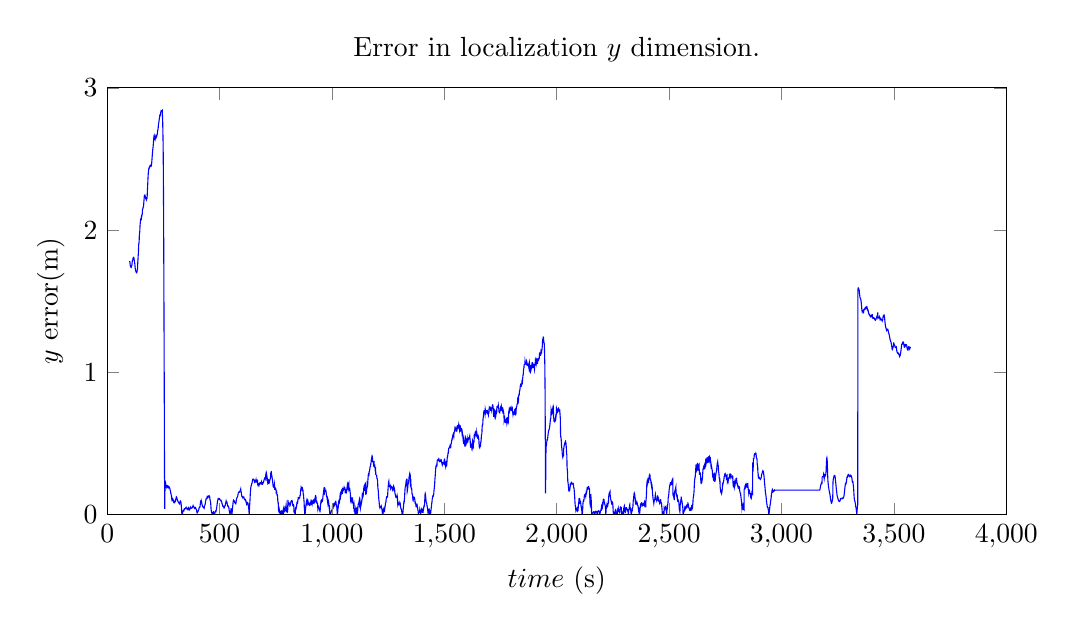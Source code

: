 % This file was created by matplotlib v0.1.0.
% Copyright (c) 2010--2014, Nico Schlömer <nico.schloemer@gmail.com>
% All rights reserved.
% 
% The lastest updates can be retrieved from
% 
% https://github.com/nschloe/matplotlib2tikz
% 
% where you can also submit bug reports and leavecomments.
% 
\begin{tikzpicture}

\begin{axis}[
title={Error in localization $y$ dimension.},
xlabel={$time$ (s)},
ylabel={$y$ error(m)},
xmin=0, xmax=4000,
ymin=0, ymax=3,
axis on top,
width=13cm,
height=7cm
]
\addplot [blue]
coordinates {
(100,1.783)
(101,1.774)
(102,1.76)
(103,1.746)
(104,1.744)
(105,1.74)
(106,1.738)
(107,1.737)
(108,1.744)
(109,1.748)
(110,1.755)
(111,1.771)
(112,1.784)
(113,1.789)
(114,1.792)
(115,1.802)
(116,1.802)
(117,1.808)
(118,1.807)
(119,1.805)
(120,1.793)
(121,1.78)
(122,1.773)
(123,1.761)
(124,1.743)
(125,1.729)
(126,1.717)
(127,1.712)
(128,1.711)
(129,1.704)
(130,1.7)
(131,1.701)
(132,1.701)
(133,1.714)
(134,1.72)
(135,1.729)
(136,1.771)
(137,1.792)
(138,1.821)
(139,1.845)
(140,1.896)
(141,1.91)
(142,1.91)
(143,1.961)
(144,1.977)
(145,1.988)
(146,2.029)
(147,2.048)
(148,2.063)
(149,2.073)
(150,2.079)
(151,2.072)
(152,2.074)
(153,2.101)
(154,2.1)
(155,2.106)
(156,2.113)
(157,2.143)
(158,2.149)
(159,2.153)
(160,2.161)
(161,2.163)
(162,2.171)
(163,2.195)
(164,2.214)
(165,2.236)
(166,2.245)
(167,2.244)
(168,2.245)
(169,2.24)
(170,2.23)
(171,2.223)
(172,2.225)
(173,2.227)
(174,2.228)
(175,2.217)
(176,2.223)
(177,2.223)
(178,2.243)
(179,2.279)
(180,2.309)
(181,2.345)
(182,2.379)
(183,2.402)
(184,2.414)
(185,2.43)
(186,2.436)
(187,2.435)
(188,2.44)
(189,2.444)
(190,2.451)
(191,2.454)
(192,2.45)
(193,2.451)
(194,2.45)
(195,2.448)
(196,2.451)
(197,2.456)
(198,2.473)
(199,2.49)
(200,2.514)
(201,2.534)
(202,2.553)
(203,2.569)
(204,2.583)
(205,2.599)
(206,2.62)
(207,2.641)
(208,2.662)
(209,2.666)
(210,2.654)
(211,2.639)
(212,2.638)
(213,2.635)
(214,2.644)
(215,2.654)
(216,2.66)
(217,2.665)
(218,2.663)
(219,2.665)
(220,2.658)
(221,2.665)
(222,2.668)
(223,2.676)
(224,2.691)
(225,2.701)
(226,2.708)
(227,2.72)
(228,2.742)
(229,2.751)
(230,2.759)
(231,2.772)
(232,2.783)
(233,2.793)
(234,2.805)
(235,2.803)
(236,2.808)
(237,2.809)
(238,2.823)
(239,2.834)
(240,2.84)
(241,2.839)
(242,2.837)
(243,2.837)
(244,2.838)
(245,2.84)
(246,2.803)
(247,2.757)
(248,2.677)
(249,2.586)
(250,2.395)
(251,2.106)
(252,1.72)
(253,1.286)
(254,0.84)
(255,0.314)
(256,0.039)
(257,0.17)
(258,0.208)
(259,0.213)
(260,0.22)
(261,0.21)
(262,0.203)
(263,0.196)
(264,0.203)
(265,0.203)
(266,0.199)
(267,0.197)
(268,0.194)
(269,0.197)
(270,0.201)
(271,0.198)
(272,0.19)
(273,0.194)
(274,0.195)
(275,0.192)
(276,0.193)
(277,0.19)
(278,0.186)
(279,0.18)
(280,0.175)
(281,0.166)
(282,0.162)
(283,0.149)
(284,0.144)
(285,0.139)
(286,0.128)
(287,0.111)
(288,0.101)
(289,0.096)
(290,0.097)
(291,0.101)
(292,0.108)
(293,0.104)
(294,0.102)
(295,0.097)
(296,0.089)
(297,0.092)
(298,0.091)
(299,0.089)
(300,0.086)
(301,0.093)
(302,0.093)
(303,0.092)
(304,0.097)
(305,0.106)
(306,0.112)
(307,0.121)
(308,0.124)
(309,0.121)
(310,0.115)
(311,0.11)
(312,0.103)
(313,0.098)
(314,0.098)
(315,0.091)
(316,0.089)
(317,0.088)
(318,0.083)
(319,0.081)
(320,0.08)
(321,0.077)
(322,0.075)
(323,0.084)
(324,0.089)
(325,0.09)
(326,0.094)
(327,0.091)
(328,0.087)
(329,0.074)
(330,0.055)
(331,0.028)
(332,0.011)
(333,0.001)
(334,0.004)
(335,0.003)
(336,0.018)
(337,0.023)
(338,0.029)
(339,0.03)
(340,0.029)
(341,0.027)
(342,0.031)
(343,0.038)
(344,0.036)
(345,0.038)
(346,0.041)
(347,0.041)
(348,0.042)
(349,0.044)
(350,0.049)
(351,0.051)
(352,0.046)
(353,0.042)
(354,0.042)
(355,0.041)
(356,0.038)
(357,0.042)
(358,0.042)
(359,0.039)
(360,0.044)
(361,0.048)
(362,0.045)
(363,0.044)
(364,0.034)
(365,0.032)
(366,0.034)
(367,0.034)
(368,0.039)
(369,0.048)
(370,0.051)
(371,0.053)
(372,0.047)
(373,0.046)
(374,0.045)
(375,0.045)
(376,0.044)
(377,0.047)
(378,0.048)
(379,0.05)
(380,0.054)
(381,0.058)
(382,0.062)
(383,0.056)
(384,0.054)
(385,0.055)
(386,0.051)
(387,0.047)
(388,0.046)
(389,0.043)
(390,0.045)
(391,0.046)
(392,0.05)
(393,0.049)
(394,0.044)
(395,0.04)
(396,0.036)
(397,0.034)
(398,0.027)
(399,0.018)
(400,0.021)
(401,0.02)
(402,0.015)
(403,0.018)
(404,0.021)
(405,0.027)
(406,0.028)
(407,0.033)
(408,0.038)
(409,0.047)
(410,0.05)
(411,0.051)
(412,0.054)
(413,0.054)
(414,0.07)
(415,0.088)
(416,0.093)
(417,0.089)
(418,0.086)
(419,0.095)
(420,0.089)
(421,0.081)
(422,0.068)
(423,0.065)
(424,0.059)
(425,0.056)
(426,0.054)
(427,0.051)
(428,0.052)
(429,0.053)
(430,0.047)
(431,0.044)
(432,0.05)
(433,0.06)
(434,0.062)
(435,0.068)
(436,0.073)
(437,0.084)
(438,0.094)
(439,0.102)
(440,0.11)
(441,0.111)
(442,0.111)
(443,0.114)
(444,0.12)
(445,0.115)
(446,0.117)
(447,0.123)
(448,0.12)
(449,0.12)
(450,0.128)
(451,0.128)
(452,0.132)
(453,0.133)
(454,0.132)
(455,0.128)
(456,0.124)
(457,0.108)
(458,0.1)
(459,0.094)
(460,0.087)
(461,0.068)
(462,0.043)
(463,0.028)
(464,0.017)
(465,0.015)
(466,0.008)
(467,0.002)
(468,0.007)
(469,0.006)
(470,0.006)
(471,0.017)
(472,0.019)
(473,0.02)
(474,0.014)
(475,0.01)
(476,0.008)
(477,0.0)
(478,0.006)
(479,0.01)
(480,0.014)
(481,0.019)
(482,0.023)
(483,0.022)
(484,0.021)
(485,0.029)
(486,0.036)
(487,0.048)
(488,0.057)
(489,0.07)
(490,0.082)
(491,0.093)
(492,0.102)
(493,0.104)
(494,0.112)
(495,0.113)
(496,0.111)
(497,0.109)
(498,0.11)
(499,0.108)
(500,0.11)
(501,0.106)
(502,0.105)
(503,0.103)
(504,0.1)
(505,0.097)
(506,0.096)
(507,0.098)
(508,0.094)
(509,0.092)
(510,0.083)
(511,0.076)
(512,0.073)
(513,0.066)
(514,0.06)
(515,0.061)
(516,0.061)
(517,0.058)
(518,0.056)
(519,0.049)
(520,0.046)
(521,0.048)
(522,0.054)
(523,0.057)
(524,0.063)
(525,0.063)
(526,0.073)
(527,0.08)
(528,0.085)
(529,0.093)
(530,0.086)
(531,0.089)
(532,0.09)
(533,0.085)
(534,0.076)
(535,0.066)
(536,0.059)
(537,0.059)
(538,0.06)
(539,0.056)
(540,0.054)
(541,0.049)
(542,0.041)
(543,0.027)
(544,0.019)
(545,0.011)
(546,0.002)
(547,0.007)
(548,0.012)
(549,0.024)
(550,0.027)
(551,0.04)
(552,0.039)
(553,0.024)
(554,0.012)
(555,0.002)
(556,0.018)
(557,0.036)
(558,0.052)
(559,0.066)
(560,0.082)
(561,0.093)
(562,0.099)
(563,0.096)
(564,0.096)
(565,0.095)
(566,0.095)
(567,0.087)
(568,0.082)
(569,0.082)
(570,0.08)
(571,0.078)
(572,0.076)
(573,0.084)
(574,0.094)
(575,0.107)
(576,0.113)
(577,0.116)
(578,0.12)
(579,0.123)
(580,0.126)
(581,0.132)
(582,0.14)
(583,0.151)
(584,0.153)
(585,0.157)
(586,0.158)
(587,0.156)
(588,0.157)
(589,0.159)
(590,0.163)
(591,0.166)
(592,0.167)
(593,0.172)
(594,0.178)
(595,0.164)
(596,0.161)
(597,0.149)
(598,0.138)
(599,0.129)
(600,0.125)
(601,0.123)
(602,0.12)
(603,0.124)
(604,0.123)
(605,0.119)
(606,0.118)
(607,0.119)
(608,0.122)
(609,0.117)
(610,0.109)
(611,0.107)
(612,0.105)
(613,0.104)
(614,0.101)
(615,0.104)
(616,0.101)
(617,0.098)
(618,0.089)
(619,0.082)
(620,0.075)
(621,0.08)
(622,0.077)
(623,0.082)
(624,0.084)
(625,0.082)
(626,0.08)
(627,0.075)
(628,0.061)
(629,0.049)
(630,0.037)
(631,0.017)
(632,0.002)
(633,0.037)
(634,0.069)
(635,0.092)
(636,0.123)
(637,0.154)
(638,0.176)
(639,0.19)
(640,0.197)
(641,0.205)
(642,0.21)
(643,0.216)
(644,0.22)
(645,0.225)
(646,0.234)
(647,0.245)
(648,0.247)
(649,0.249)
(650,0.246)
(651,0.245)
(652,0.245)
(653,0.244)
(654,0.238)
(655,0.239)
(656,0.224)
(657,0.224)
(658,0.227)
(659,0.233)
(660,0.234)
(661,0.241)
(662,0.246)
(663,0.234)
(664,0.23)
(665,0.232)
(666,0.237)
(667,0.241)
(668,0.242)
(669,0.241)
(670,0.209)
(671,0.205)
(672,0.215)
(673,0.216)
(674,0.213)
(675,0.214)
(676,0.209)
(677,0.215)
(678,0.219)
(679,0.216)
(680,0.218)
(681,0.217)
(682,0.222)
(683,0.22)
(684,0.218)
(685,0.223)
(686,0.223)
(687,0.231)
(688,0.226)
(689,0.213)
(690,0.213)
(691,0.213)
(692,0.223)
(693,0.223)
(694,0.222)
(695,0.223)
(696,0.232)
(697,0.236)
(698,0.242)
(699,0.249)
(700,0.255)
(701,0.255)
(702,0.259)
(703,0.261)
(704,0.256)
(705,0.275)
(706,0.283)
(707,0.264)
(708,0.269)
(709,0.278)
(710,0.259)
(711,0.266)
(712,0.257)
(713,0.25)
(714,0.223)
(715,0.216)
(716,0.218)
(717,0.229)
(718,0.242)
(719,0.24)
(720,0.23)
(721,0.224)
(722,0.228)
(723,0.237)
(724,0.244)
(725,0.248)
(726,0.254)
(727,0.27)
(728,0.293)
(729,0.299)
(730,0.3)
(731,0.285)
(732,0.275)
(733,0.268)
(734,0.256)
(735,0.249)
(736,0.235)
(737,0.218)
(738,0.205)
(739,0.194)
(740,0.193)
(741,0.201)
(742,0.197)
(743,0.203)
(744,0.212)
(745,0.174)
(746,0.184)
(747,0.189)
(748,0.187)
(749,0.183)
(750,0.18)
(751,0.174)
(752,0.155)
(753,0.157)
(754,0.159)
(755,0.14)
(756,0.137)
(757,0.138)
(758,0.133)
(759,0.098)
(760,0.086)
(761,0.083)
(762,0.04)
(763,0.026)
(764,0.018)
(765,0.017)
(766,0.033)
(767,0.025)
(768,0.012)
(769,0.006)
(770,0.005)
(771,0.01)
(772,0.002)
(773,0.004)
(774,0.02)
(775,0.024)
(776,0.026)
(777,0.025)
(778,0.022)
(779,1.372e-05)
(780,0.004)
(781,0.011)
(782,0.022)
(783,0.032)
(784,0.038)
(785,0.044)
(786,0.02)
(787,0.025)
(788,0.023)
(789,0.031)
(790,0.035)
(791,0.041)
(792,0.056)
(793,0.022)
(794,0.036)
(795,0.054)
(796,0.065)
(797,0.043)
(798,0.049)
(799,0.049)
(800,0.018)
(801,0.016)
(802,0.019)
(803,0.026)
(804,0.103)
(805,0.074)
(806,0.071)
(807,0.076)
(808,0.079)
(809,0.081)
(810,0.076)
(811,0.077)
(812,0.077)
(813,0.061)
(814,0.063)
(815,0.069)
(816,0.08)
(817,0.083)
(818,0.094)
(819,0.096)
(820,0.098)
(821,0.098)
(822,0.099)
(823,0.096)
(824,0.082)
(825,0.077)
(826,0.062)
(827,0.062)
(828,0.065)
(829,0.067)
(830,0.064)
(831,0.02)
(832,0.021)
(833,0.021)
(834,0.024)
(835,0.004)
(836,0.004)
(837,0.007)
(838,0.046)
(839,0.051)
(840,0.052)
(841,0.047)
(842,0.054)
(843,0.059)
(844,0.086)
(845,0.087)
(846,0.079)
(847,0.079)
(848,0.095)
(849,0.105)
(850,0.12)
(851,0.12)
(852,0.118)
(853,0.114)
(854,0.113)
(855,0.119)
(856,0.12)
(857,0.12)
(858,0.136)
(859,0.136)
(860,0.164)
(861,0.172)
(862,0.178)
(863,0.192)
(864,0.188)
(865,0.175)
(866,0.173)
(867,0.19)
(868,0.19)
(869,0.184)
(870,0.174)
(871,0.17)
(872,0.146)
(873,0.145)
(874,0.123)
(875,0.105)
(876,0.089)
(877,0.049)
(878,0.028)
(879,0.002)
(880,0.01)
(881,0.01)
(882,0.033)
(883,0.047)
(884,0.062)
(885,0.071)
(886,0.083)
(887,0.063)
(888,0.076)
(889,0.081)
(890,0.097)
(891,0.099)
(892,0.104)
(893,0.101)
(894,0.072)
(895,0.074)
(896,0.076)
(897,0.075)
(898,0.078)
(899,0.069)
(900,0.064)
(901,0.063)
(902,0.065)
(903,0.07)
(904,0.073)
(905,0.081)
(906,0.089)
(907,0.083)
(908,0.092)
(909,0.095)
(910,0.079)
(911,0.081)
(912,0.073)
(913,0.081)
(914,0.085)
(915,0.094)
(916,0.097)
(917,0.079)
(918,0.08)
(919,0.084)
(920,0.088)
(921,0.094)
(922,0.1)
(923,0.106)
(924,0.094)
(925,0.101)
(926,0.109)
(927,0.132)
(928,0.131)
(929,0.122)
(930,0.094)
(931,0.085)
(932,0.083)
(933,0.087)
(934,0.079)
(935,0.079)
(936,0.077)
(937,0.047)
(938,0.056)
(939,0.059)
(940,0.056)
(941,0.051)
(942,0.048)
(943,0.037)
(944,0.04)
(945,0.038)
(946,0.028)
(947,0.016)
(948,0.04)
(949,0.067)
(950,0.076)
(951,0.09)
(952,0.087)
(953,0.086)
(954,0.098)
(955,0.095)
(956,0.091)
(957,0.092)
(958,0.099)
(959,0.109)
(960,0.127)
(961,0.141)
(962,0.147)
(963,0.161)
(964,0.151)
(965,0.148)
(966,0.146)
(967,0.193)
(968,0.181)
(969,0.169)
(970,0.173)
(971,0.168)
(972,0.164)
(973,0.166)
(974,0.156)
(975,0.145)
(976,0.128)
(977,0.126)
(978,0.118)
(979,0.106)
(980,0.094)
(981,0.084)
(982,0.108)
(983,0.102)
(984,0.094)
(985,0.088)
(986,0.078)
(987,0.058)
(988,0.044)
(989,0.048)
(990,0.012)
(991,0.003)
(992,0.004)
(993,0.006)
(994,0.001)
(995,0.005)
(996,0.018)
(997,0.024)
(998,0.026)
(999,0.029)
(1000,0.027)
(1001,0.027)
(1002,0.052)
(1003,0.05)
(1004,0.045)
(1005,0.044)
(1006,0.06)
(1007,0.068)
(1008,0.075)
(1009,0.078)
(1010,0.079)
(1011,0.068)
(1012,0.064)
(1013,0.077)
(1014,0.082)
(1015,0.083)
(1016,0.092)
(1017,0.093)
(1018,0.084)
(1019,0.069)
(1020,0.066)
(1021,0.059)
(1022,0.042)
(1023,0.021)
(1024,0.002)
(1025,0.008)
(1026,0.024)
(1027,0.048)
(1028,0.069)
(1029,0.065)
(1030,0.087)
(1031,0.104)
(1032,0.089)
(1033,0.086)
(1034,0.098)
(1035,0.112)
(1036,0.133)
(1037,0.146)
(1038,0.15)
(1039,0.134)
(1040,0.145)
(1041,0.157)
(1042,0.163)
(1043,0.148)
(1044,0.15)
(1045,0.147)
(1046,0.148)
(1047,0.157)
(1048,0.18)
(1049,0.177)
(1050,0.176)
(1051,0.173)
(1052,0.179)
(1053,0.181)
(1054,0.191)
(1055,0.186)
(1056,0.188)
(1057,0.188)
(1058,0.179)
(1059,0.15)
(1060,0.165)
(1061,0.179)
(1062,0.153)
(1063,0.151)
(1064,0.152)
(1065,0.168)
(1066,0.172)
(1067,0.188)
(1068,0.2)
(1069,0.212)
(1070,0.205)
(1071,0.194)
(1072,0.203)
(1073,0.193)
(1074,0.213)
(1075,0.218)
(1076,0.176)
(1077,0.18)
(1078,0.183)
(1079,0.182)
(1080,0.17)
(1081,0.155)
(1082,0.148)
(1083,0.096)
(1084,0.091)
(1085,0.101)
(1086,0.109)
(1087,0.112)
(1088,0.107)
(1089,0.11)
(1090,0.095)
(1091,0.101)
(1092,0.105)
(1093,0.089)
(1094,0.084)
(1095,0.077)
(1096,0.06)
(1097,0.065)
(1098,0.072)
(1099,0.031)
(1100,0.033)
(1101,0.022)
(1102,0.026)
(1103,0.012)
(1104,0.026)
(1105,0.035)
(1106,0.011)
(1107,0.007)
(1108,0.0)
(1109,0.026)
(1110,0.04)
(1111,0.046)
(1112,0.045)
(1113,0.011)
(1114,0.018)
(1115,0.036)
(1116,0.058)
(1117,0.071)
(1118,0.077)
(1119,0.08)
(1120,0.083)
(1121,0.096)
(1122,0.103)
(1123,0.075)
(1124,0.083)
(1125,0.092)
(1126,0.077)
(1127,0.047)
(1128,0.056)
(1129,0.063)
(1130,0.071)
(1131,0.079)
(1132,0.095)
(1133,0.095)
(1134,0.112)
(1135,0.142)
(1136,0.154)
(1137,0.122)
(1138,0.126)
(1139,0.136)
(1140,0.154)
(1141,0.175)
(1142,0.19)
(1143,0.198)
(1144,0.205)
(1145,0.206)
(1146,0.209)
(1147,0.166)
(1148,0.185)
(1149,0.194)
(1150,0.143)
(1151,0.142)
(1152,0.157)
(1153,0.155)
(1154,0.166)
(1155,0.185)
(1156,0.206)
(1157,0.195)
(1158,0.201)
(1159,0.212)
(1160,0.241)
(1161,0.268)
(1162,0.284)
(1163,0.287)
(1164,0.269)
(1165,0.283)
(1166,0.303)
(1167,0.306)
(1168,0.316)
(1169,0.327)
(1170,0.337)
(1171,0.338)
(1172,0.344)
(1173,0.361)
(1174,0.365)
(1175,0.381)
(1176,0.39)
(1177,0.37)
(1178,0.387)
(1179,0.396)
(1180,0.401)
(1181,0.376)
(1182,0.372)
(1183,0.368)
(1184,0.363)
(1185,0.353)
(1186,0.36)
(1187,0.377)
(1188,0.349)
(1189,0.336)
(1190,0.335)
(1191,0.338)
(1192,0.321)
(1193,0.327)
(1194,0.328)
(1195,0.282)
(1196,0.281)
(1197,0.278)
(1198,0.275)
(1199,0.272)
(1200,0.254)
(1201,0.252)
(1202,0.248)
(1203,0.236)
(1204,0.195)
(1205,0.18)
(1206,0.168)
(1207,0.138)
(1208,0.118)
(1209,0.1)
(1210,0.087)
(1211,0.064)
(1212,0.053)
(1213,0.048)
(1214,0.055)
(1215,0.055)
(1216,0.049)
(1217,0.049)
(1218,0.057)
(1219,0.061)
(1220,0.056)
(1221,0.046)
(1222,0.037)
(1223,0.029)
(1224,0.013)
(1225,0.004)
(1226,0.001)
(1227,0.006)
(1228,0.035)
(1229,0.035)
(1230,0.039)
(1231,0.02)
(1232,0.022)
(1233,0.03)
(1234,0.027)
(1235,0.041)
(1236,0.053)
(1237,0.062)
(1238,0.079)
(1239,0.083)
(1240,0.085)
(1241,0.104)
(1242,0.114)
(1243,0.124)
(1244,0.126)
(1245,0.125)
(1246,0.125)
(1247,0.124)
(1248,0.143)
(1249,0.169)
(1250,0.19)
(1251,0.212)
(1252,0.226)
(1253,0.233)
(1254,0.213)
(1255,0.202)
(1256,0.2)
(1257,0.196)
(1258,0.194)
(1259,0.191)
(1260,0.197)
(1261,0.185)
(1262,0.191)
(1263,0.192)
(1264,0.198)
(1265,0.197)
(1266,0.196)
(1267,0.19)
(1268,0.182)
(1269,0.188)
(1270,0.187)
(1271,0.177)
(1272,0.182)
(1273,0.185)
(1274,0.198)
(1275,0.194)
(1276,0.181)
(1277,0.186)
(1278,0.18)
(1279,0.17)
(1280,0.151)
(1281,0.144)
(1282,0.14)
(1283,0.133)
(1284,0.122)
(1285,0.122)
(1286,0.12)
(1287,0.121)
(1288,0.12)
(1289,0.126)
(1290,0.133)
(1291,0.123)
(1292,0.088)
(1293,0.069)
(1294,0.075)
(1295,0.082)
(1296,0.077)
(1297,0.073)
(1298,0.07)
(1299,0.074)
(1300,0.078)
(1301,0.077)
(1302,0.085)
(1303,0.081)
(1304,0.075)
(1305,0.056)
(1306,0.046)
(1307,0.044)
(1308,0.036)
(1309,0.036)
(1310,0.029)
(1311,0.015)
(1312,0.005)
(1313,0.001)
(1314,0.007)
(1315,0.005)
(1316,0.02)
(1317,0.038)
(1318,0.049)
(1319,0.07)
(1320,0.088)
(1321,0.086)
(1322,0.096)
(1323,0.117)
(1324,0.151)
(1325,0.177)
(1326,0.193)
(1327,0.195)
(1328,0.2)
(1329,0.222)
(1330,0.233)
(1331,0.242)
(1332,0.246)
(1333,0.248)
(1334,0.246)
(1335,0.164)
(1336,0.172)
(1337,0.187)
(1338,0.206)
(1339,0.216)
(1340,0.219)
(1341,0.225)
(1342,0.244)
(1343,0.261)
(1344,0.268)
(1345,0.283)
(1346,0.289)
(1347,0.282)
(1348,0.282)
(1349,0.217)
(1350,0.223)
(1351,0.228)
(1352,0.191)
(1353,0.182)
(1354,0.183)
(1355,0.178)
(1356,0.15)
(1357,0.142)
(1358,0.138)
(1359,0.139)
(1360,0.101)
(1361,0.098)
(1362,0.108)
(1363,0.121)
(1364,0.122)
(1365,0.118)
(1366,0.12)
(1367,0.118)
(1368,0.11)
(1369,0.101)
(1370,0.077)
(1371,0.075)
(1372,0.079)
(1373,0.073)
(1374,0.057)
(1375,0.058)
(1376,0.069)
(1377,0.066)
(1378,0.059)
(1379,0.064)
(1380,0.054)
(1381,0.044)
(1382,0.035)
(1383,0.027)
(1384,0.011)
(1385,0.015)
(1386,0.011)
(1387,0.013)
(1388,0.013)
(1389,0.019)
(1390,0.02)
(1391,0.037)
(1392,0.03)
(1393,0.018)
(1394,0.01)
(1395,0.017)
(1396,0.013)
(1397,0.018)
(1398,0.031)
(1399,0.037)
(1400,0.041)
(1401,0.037)
(1402,0.028)
(1403,0.016)
(1404,0.013)
(1405,0.013)
(1406,0.025)
(1407,0.032)
(1408,0.046)
(1409,0.057)
(1410,0.056)
(1411,0.06)
(1412,0.074)
(1413,0.105)
(1414,0.138)
(1415,0.147)
(1416,0.141)
(1417,0.124)
(1418,0.107)
(1419,0.091)
(1420,0.084)
(1421,0.081)
(1422,0.073)
(1423,0.06)
(1424,0.055)
(1425,0.046)
(1426,0.032)
(1427,0.013)
(1428,0.006)
(1429,0.026)
(1430,0.031)
(1431,0.036)
(1432,0.038)
(1433,0.034)
(1434,0.013)
(1435,0.02)
(1436,0.022)
(1437,0.002)
(1438,0.002)
(1439,0.008)
(1440,0.025)
(1441,0.036)
(1442,0.05)
(1443,0.062)
(1444,0.08)
(1445,0.089)
(1446,0.108)
(1447,0.115)
(1448,0.122)
(1449,0.133)
(1450,0.135)
(1451,0.132)
(1452,0.137)
(1453,0.146)
(1454,0.169)
(1455,0.183)
(1456,0.197)
(1457,0.218)
(1458,0.247)
(1459,0.263)
(1460,0.286)
(1461,0.312)
(1462,0.329)
(1463,0.341)
(1464,0.344)
(1465,0.337)
(1466,0.337)
(1467,0.344)
(1468,0.377)
(1469,0.382)
(1470,0.381)
(1471,0.385)
(1472,0.386)
(1473,0.383)
(1474,0.388)
(1475,0.391)
(1476,0.384)
(1477,0.379)
(1478,0.373)
(1479,0.371)
(1480,0.371)
(1481,0.372)
(1482,0.382)
(1483,0.379)
(1484,0.381)
(1485,0.382)
(1486,0.376)
(1487,0.379)
(1488,0.371)
(1489,0.361)
(1490,0.353)
(1491,0.348)
(1492,0.353)
(1493,0.358)
(1494,0.364)
(1495,0.363)
(1496,0.361)
(1497,0.365)
(1498,0.361)
(1499,0.376)
(1500,0.388)
(1501,0.389)
(1502,0.374)
(1503,0.364)
(1504,0.352)
(1505,0.344)
(1506,0.374)
(1507,0.363)
(1508,0.354)
(1509,0.349)
(1510,0.344)
(1511,0.349)
(1512,0.384)
(1513,0.401)
(1514,0.408)
(1515,0.412)
(1516,0.426)
(1517,0.436)
(1518,0.435)
(1519,0.462)
(1520,0.466)
(1521,0.467)
(1522,0.472)
(1523,0.471)
(1524,0.478)
(1525,0.483)
(1526,0.477)
(1527,0.478)
(1528,0.466)
(1529,0.49)
(1530,0.494)
(1531,0.502)
(1532,0.511)
(1533,0.521)
(1534,0.531)
(1535,0.53)
(1536,0.544)
(1537,0.552)
(1538,0.557)
(1539,0.562)
(1540,0.553)
(1541,0.556)
(1542,0.549)
(1543,0.573)
(1544,0.579)
(1545,0.585)
(1546,0.589)
(1547,0.604)
(1548,0.598)
(1549,0.601)
(1550,0.601)
(1551,0.606)
(1552,0.598)
(1553,0.586)
(1554,0.587)
(1555,0.591)
(1556,0.59)
(1557,0.611)
(1558,0.624)
(1559,0.623)
(1560,0.616)
(1561,0.612)
(1562,0.617)
(1563,0.626)
(1564,0.634)
(1565,0.624)
(1566,0.609)
(1567,0.599)
(1568,0.626)
(1569,0.625)
(1570,0.623)
(1571,0.622)
(1572,0.614)
(1573,0.588)
(1574,0.589)
(1575,0.604)
(1576,0.604)
(1577,0.604)
(1578,0.584)
(1579,0.568)
(1580,0.549)
(1581,0.564)
(1582,0.552)
(1583,0.539)
(1584,0.517)
(1585,0.509)
(1586,0.498)
(1587,0.498)
(1588,0.526)
(1589,0.516)
(1590,0.502)
(1591,0.485)
(1592,0.481)
(1593,0.482)
(1594,0.483)
(1595,0.534)
(1596,0.528)
(1597,0.518)
(1598,0.511)
(1599,0.526)
(1600,0.528)
(1601,0.52)
(1602,0.533)
(1603,0.521)
(1604,0.505)
(1605,0.526)
(1606,0.528)
(1607,0.533)
(1608,0.53)
(1609,0.534)
(1610,0.54)
(1611,0.544)
(1612,0.546)
(1613,0.552)
(1614,0.534)
(1615,0.518)
(1616,0.485)
(1617,0.476)
(1618,0.478)
(1619,0.496)
(1620,0.491)
(1621,0.485)
(1622,0.472)
(1623,0.479)
(1624,0.465)
(1625,0.473)
(1626,0.511)
(1627,0.503)
(1628,0.487)
(1629,0.481)
(1630,0.514)
(1631,0.519)
(1632,0.517)
(1633,0.55)
(1634,0.545)
(1635,0.543)
(1636,0.548)
(1637,0.577)
(1638,0.581)
(1639,0.577)
(1640,0.571)
(1641,0.57)
(1642,0.558)
(1643,0.555)
(1644,0.578)
(1645,0.567)
(1646,0.553)
(1647,0.545)
(1648,0.549)
(1649,0.544)
(1650,0.54)
(1651,0.55)
(1652,0.545)
(1653,0.531)
(1654,0.512)
(1655,0.476)
(1656,0.473)
(1657,0.47)
(1658,0.482)
(1659,0.478)
(1660,0.478)
(1661,0.482)
(1662,0.508)
(1663,0.513)
(1664,0.532)
(1665,0.556)
(1666,0.565)
(1667,0.568)
(1668,0.613)
(1669,0.628)
(1670,0.634)
(1671,0.635)
(1672,0.671)
(1673,0.681)
(1674,0.69)
(1675,0.718)
(1676,0.723)
(1677,0.731)
(1678,0.731)
(1679,0.729)
(1680,0.721)
(1681,0.711)
(1682,0.741)
(1683,0.733)
(1684,0.721)
(1685,0.716)
(1686,0.721)
(1687,0.721)
(1688,0.72)
(1689,0.731)
(1690,0.731)
(1691,0.726)
(1692,0.718)
(1693,0.723)
(1694,0.709)
(1695,0.71)
(1696,0.702)
(1697,0.717)
(1698,0.716)
(1699,0.724)
(1700,0.75)
(1701,0.746)
(1702,0.746)
(1703,0.747)
(1704,0.753)
(1705,0.75)
(1706,0.729)
(1707,0.744)
(1708,0.743)
(1709,0.743)
(1710,0.735)
(1711,0.751)
(1712,0.75)
(1713,0.752)
(1714,0.77)
(1715,0.771)
(1716,0.764)
(1717,0.758)
(1718,0.728)
(1719,0.7)
(1720,0.687)
(1721,0.724)
(1722,0.719)
(1723,0.705)
(1724,0.72)
(1725,0.71)
(1726,0.697)
(1727,0.69)
(1728,0.72)
(1729,0.717)
(1730,0.709)
(1731,0.722)
(1732,0.715)
(1733,0.72)
(1734,0.758)
(1735,0.759)
(1736,0.753)
(1737,0.754)
(1738,0.758)
(1739,0.758)
(1740,0.769)
(1741,0.757)
(1742,0.748)
(1743,0.724)
(1744,0.724)
(1745,0.718)
(1746,0.716)
(1747,0.725)
(1748,0.729)
(1749,0.731)
(1750,0.748)
(1751,0.746)
(1752,0.76)
(1753,0.765)
(1754,0.746)
(1755,0.73)
(1756,0.756)
(1757,0.744)
(1758,0.735)
(1759,0.739)
(1760,0.723)
(1761,0.71)
(1762,0.731)
(1763,0.724)
(1764,0.716)
(1765,0.705)
(1766,0.663)
(1767,0.672)
(1768,0.668)
(1769,0.674)
(1770,0.664)
(1771,0.652)
(1772,0.648)
(1773,0.647)
(1774,0.649)
(1775,0.662)
(1776,0.667)
(1777,0.657)
(1778,0.644)
(1779,0.656)
(1780,0.644)
(1781,0.644)
(1782,0.668)
(1783,0.664)
(1784,0.668)
(1785,0.661)
(1786,0.716)
(1787,0.725)
(1788,0.732)
(1789,0.743)
(1790,0.738)
(1791,0.729)
(1792,0.737)
(1793,0.739)
(1794,0.748)
(1795,0.744)
(1796,0.745)
(1797,0.736)
(1798,0.734)
(1799,0.736)
(1800,0.743)
(1801,0.755)
(1802,0.752)
(1803,0.728)
(1804,0.718)
(1805,0.707)
(1806,0.723)
(1807,0.721)
(1808,0.72)
(1809,0.709)
(1810,0.704)
(1811,0.705)
(1812,0.711)
(1813,0.737)
(1814,0.739)
(1815,0.726)
(1816,0.712)
(1817,0.703)
(1818,0.705)
(1819,0.714)
(1820,0.752)
(1821,0.757)
(1822,0.758)
(1823,0.771)
(1824,0.776)
(1825,0.779)
(1826,0.787)
(1827,0.825)
(1828,0.826)
(1829,0.82)
(1830,0.81)
(1831,0.836)
(1832,0.843)
(1833,0.842)
(1834,0.865)
(1835,0.868)
(1836,0.876)
(1837,0.888)
(1838,0.904)
(1839,0.911)
(1840,0.918)
(1841,0.918)
(1842,0.914)
(1843,0.908)
(1844,0.913)
(1845,0.929)
(1846,0.923)
(1847,0.922)
(1848,0.953)
(1849,0.964)
(1850,0.979)
(1851,0.985)
(1852,1.013)
(1853,1.026)
(1854,1.029)
(1855,1.052)
(1856,1.051)
(1857,1.053)
(1858,1.054)
(1859,1.08)
(1860,1.071)
(1861,1.07)
(1862,1.063)
(1863,1.064)
(1864,1.06)
(1865,1.063)
(1866,1.078)
(1867,1.073)
(1868,1.057)
(1869,1.048)
(1870,1.049)
(1871,1.052)
(1872,1.057)
(1873,1.056)
(1874,1.053)
(1875,1.043)
(1876,1.033)
(1877,1.063)
(1878,1.071)
(1879,1.056)
(1880,1.042)
(1881,1.01)
(1882,1.004)
(1883,1.001)
(1884,1.043)
(1885,1.045)
(1886,1.041)
(1887,1.031)
(1888,1.041)
(1889,1.032)
(1890,1.032)
(1891,1.071)
(1892,1.061)
(1893,1.047)
(1894,1.032)
(1895,1.056)
(1896,1.057)
(1897,1.055)
(1898,1.055)
(1899,1.044)
(1900,1.029)
(1901,1.02)
(1902,1.045)
(1903,1.054)
(1904,1.054)
(1905,1.081)
(1906,1.074)
(1907,1.067)
(1908,1.06)
(1909,1.09)
(1910,1.086)
(1911,1.094)
(1912,1.094)
(1913,1.074)
(1914,1.063)
(1915,1.064)
(1916,1.094)
(1917,1.095)
(1918,1.087)
(1919,1.086)
(1920,1.091)
(1921,1.094)
(1922,1.097)
(1923,1.13)
(1924,1.133)
(1925,1.125)
(1926,1.121)
(1927,1.12)
(1928,1.12)
(1929,1.125)
(1930,1.149)
(1931,1.145)
(1932,1.132)
(1933,1.153)
(1934,1.155)
(1935,1.171)
(1936,1.188)
(1937,1.224)
(1938,1.233)
(1939,1.237)
(1940,1.247)
(1941,1.245)
(1942,1.225)
(1943,1.209)
(1944,1.207)
(1945,1.19)
(1946,1.122)
(1947,1.052)
(1948,0.894)
(1949,0.593)
(1950,0.149)
(1951,0.254)
(1952,0.434)
(1953,0.478)
(1954,0.486)
(1955,0.505)
(1956,0.511)
(1957,0.527)
(1958,0.529)
(1959,0.528)
(1960,0.541)
(1961,0.557)
(1962,0.571)
(1963,0.581)
(1964,0.59)
(1965,0.594)
(1966,0.599)
(1967,0.602)
(1968,0.609)
(1969,0.622)
(1970,0.637)
(1971,0.655)
(1972,0.671)
(1973,0.674)
(1974,0.683)
(1975,0.738)
(1976,0.731)
(1977,0.731)
(1978,0.724)
(1979,0.714)
(1980,0.719)
(1981,0.739)
(1982,0.746)
(1983,0.733)
(1984,0.741)
(1985,0.748)
(1986,0.678)
(1987,0.677)
(1988,0.656)
(1989,0.655)
(1990,0.654)
(1991,0.652)
(1992,0.658)
(1993,0.662)
(1994,0.677)
(1995,0.687)
(1996,0.679)
(1997,0.692)
(1998,0.704)
(1999,0.747)
(2000,0.741)
(2001,0.736)
(2002,0.738)
(2003,0.735)
(2004,0.722)
(2005,0.725)
(2006,0.733)
(2007,0.745)
(2008,0.747)
(2009,0.74)
(2010,0.739)
(2011,0.739)
(2012,0.72)
(2013,0.739)
(2014,0.721)
(2015,0.697)
(2016,0.676)
(2017,0.566)
(2018,0.546)
(2019,0.54)
(2020,0.527)
(2021,0.493)
(2022,0.472)
(2023,0.468)
(2024,0.44)
(2025,0.425)
(2026,0.411)
(2027,0.403)
(2028,0.409)
(2029,0.412)
(2030,0.412)
(2031,0.461)
(2032,0.474)
(2033,0.483)
(2034,0.49)
(2035,0.496)
(2036,0.504)
(2037,0.504)
(2038,0.509)
(2039,0.502)
(2040,0.508)
(2041,0.501)
(2042,0.484)
(2043,0.458)
(2044,0.428)
(2045,0.418)
(2046,0.331)
(2047,0.315)
(2048,0.299)
(2049,0.238)
(2050,0.228)
(2051,0.213)
(2052,0.201)
(2053,0.174)
(2054,0.175)
(2055,0.165)
(2056,0.166)
(2057,0.168)
(2058,0.175)
(2059,0.186)
(2060,0.207)
(2061,0.204)
(2062,0.211)
(2063,0.217)
(2064,0.223)
(2065,0.225)
(2066,0.22)
(2067,0.215)
(2068,0.214)
(2069,0.216)
(2070,0.216)
(2071,0.22)
(2072,0.22)
(2073,0.22)
(2074,0.207)
(2075,0.198)
(2076,0.186)
(2077,0.183)
(2078,0.167)
(2079,0.145)
(2080,0.122)
(2081,0.091)
(2082,0.066)
(2083,0.058)
(2084,0.057)
(2085,0.029)
(2086,0.033)
(2087,0.04)
(2088,0.036)
(2089,0.03)
(2090,0.027)
(2091,0.042)
(2092,0.045)
(2093,0.04)
(2094,0.027)
(2095,0.029)
(2096,0.062)
(2097,0.078)
(2098,0.085)
(2099,0.109)
(2100,0.109)
(2101,0.113)
(2102,0.113)
(2103,0.091)
(2104,0.096)
(2105,0.094)
(2106,0.089)
(2107,0.077)
(2108,0.063)
(2109,0.056)
(2110,0.038)
(2111,0.038)
(2112,0.019)
(2113,0.022)
(2114,0.008)
(2115,0.019)
(2116,0.06)
(2117,0.082)
(2118,0.092)
(2119,0.101)
(2120,0.102)
(2121,0.1)
(2122,0.116)
(2123,0.134)
(2124,0.137)
(2125,0.133)
(2126,0.138)
(2127,0.141)
(2128,0.134)
(2129,0.127)
(2130,0.139)
(2131,0.154)
(2132,0.15)
(2133,0.156)
(2134,0.169)
(2135,0.184)
(2136,0.182)
(2137,0.18)
(2138,0.191)
(2139,0.192)
(2140,0.196)
(2141,0.197)
(2142,0.196)
(2143,0.187)
(2144,0.18)
(2145,0.181)
(2146,0.174)
(2147,0.123)
(2148,0.08)
(2149,0.068)
(2150,0.077)
(2151,0.144)
(2152,0.13)
(2153,0.104)
(2154,0.092)
(2155,0.013)
(2156,0.003)
(2157,0.004)
(2158,0.008)
(2159,0.01)
(2160,0.009)
(2161,0.012)
(2162,0.015)
(2163,0.015)
(2164,0.019)
(2165,0.02)
(2166,0.014)
(2167,0.015)
(2168,0.012)
(2169,0.004)
(2170,0.002)
(2171,0.011)
(2172,0.018)
(2173,0.022)
(2174,0.023)
(2175,0.021)
(2176,0.019)
(2177,0.02)
(2178,0.02)
(2179,0.002)
(2180,0.001)
(2181,0.014)
(2182,0.02)
(2183,0.023)
(2184,0.025)
(2185,0.026)
(2186,0.024)
(2187,0.025)
(2188,0.024)
(2189,0.008)
(2190,0.005)
(2191,0.01)
(2192,0.006)
(2193,0.012)
(2194,0.018)
(2195,0.024)
(2196,0.028)
(2197,0.035)
(2198,0.041)
(2199,0.053)
(2200,0.044)
(2201,0.038)
(2202,0.041)
(2203,0.044)
(2204,0.071)
(2205,0.067)
(2206,0.072)
(2207,0.104)
(2208,0.107)
(2209,0.108)
(2210,0.107)
(2211,0.089)
(2212,0.088)
(2213,0.079)
(2214,0.071)
(2215,0.066)
(2216,0.059)
(2217,0.046)
(2218,0.007)
(2219,0.015)
(2220,0.046)
(2221,0.056)
(2222,0.062)
(2223,0.069)
(2224,0.053)
(2225,0.056)
(2226,0.057)
(2227,0.063)
(2228,0.075)
(2229,0.078)
(2230,0.08)
(2231,0.121)
(2232,0.135)
(2233,0.147)
(2234,0.146)
(2235,0.147)
(2236,0.158)
(2237,0.162)
(2238,0.131)
(2239,0.122)
(2240,0.108)
(2241,0.104)
(2242,0.094)
(2243,0.093)
(2244,0.081)
(2245,0.085)
(2246,0.087)
(2247,0.088)
(2248,0.076)
(2249,0.078)
(2250,0.062)
(2251,0.028)
(2252,0.009)
(2253,0.004)
(2254,0.005)
(2255,0.011)
(2256,0.009)
(2257,0.005)
(2258,0.013)
(2259,0.014)
(2260,0.029)
(2261,0.032)
(2262,0.034)
(2263,0.026)
(2264,0.005)
(2265,0.001)
(2266,0.007)
(2267,0.002)
(2268,0.003)
(2269,0.01)
(2270,0.024)
(2271,0.031)
(2272,0.024)
(2273,0.033)
(2274,0.041)
(2275,0.027)
(2276,0.025)
(2277,0.028)
(2278,0.025)
(2279,0.02)
(2280,0.015)
(2281,0.033)
(2282,0.04)
(2283,0.05)
(2284,0.052)
(2285,0.048)
(2286,0.046)
(2287,0.047)
(2288,0.017)
(2289,0.008)
(2290,0.007)
(2291,0.012)
(2292,0.016)
(2293,0.015)
(2294,0.009)
(2295,0.005)
(2296,0.023)
(2297,0.032)
(2298,0.023)
(2299,0.043)
(2300,0.056)
(2301,0.06)
(2302,0.023)
(2303,0.025)
(2304,0.023)
(2305,0.03)
(2306,0.021)
(2307,0.026)
(2308,0.031)
(2309,0.048)
(2310,0.048)
(2311,0.044)
(2312,0.037)
(2313,0.038)
(2314,0.037)
(2315,0.034)
(2316,0.026)
(2317,0.023)
(2318,0.006)
(2319,0.01)
(2320,0.028)
(2321,0.033)
(2322,0.042)
(2323,0.052)
(2324,0.065)
(2325,0.07)
(2326,0.046)
(2327,0.047)
(2328,0.035)
(2329,0.031)
(2330,0.019)
(2331,0.006)
(2332,0.02)
(2333,0.012)
(2334,0.02)
(2335,0.025)
(2336,0.027)
(2337,0.044)
(2338,0.047)
(2339,0.058)
(2340,0.089)
(2341,0.104)
(2342,0.114)
(2343,0.132)
(2344,0.146)
(2345,0.151)
(2346,0.146)
(2347,0.139)
(2348,0.123)
(2349,0.103)
(2350,0.088)
(2351,0.094)
(2352,0.082)
(2353,0.078)
(2354,0.083)
(2355,0.081)
(2356,0.078)
(2357,0.085)
(2358,0.079)
(2359,0.07)
(2360,0.063)
(2361,0.061)
(2362,0.059)
(2363,0.044)
(2364,0.031)
(2365,0.036)
(2366,0.027)
(2367,0.007)
(2368,0.016)
(2369,0.029)
(2370,0.024)
(2371,0.04)
(2372,0.059)
(2373,0.073)
(2374,0.074)
(2375,0.077)
(2376,0.075)
(2377,0.082)
(2378,0.083)
(2379,0.059)
(2380,0.059)
(2381,0.064)
(2382,0.068)
(2383,0.064)
(2384,0.065)
(2385,0.069)
(2386,0.076)
(2387,0.077)
(2388,0.08)
(2389,0.073)
(2390,0.08)
(2391,0.088)
(2392,0.081)
(2393,0.068)
(2394,0.075)
(2395,0.066)
(2396,0.062)
(2397,0.098)
(2398,0.113)
(2399,0.136)
(2400,0.18)
(2401,0.221)
(2402,0.23)
(2403,0.211)
(2404,0.219)
(2405,0.228)
(2406,0.235)
(2407,0.224)
(2408,0.224)
(2409,0.234)
(2410,0.25)
(2411,0.267)
(2412,0.274)
(2413,0.272)
(2414,0.279)
(2415,0.275)
(2416,0.249)
(2417,0.248)
(2418,0.243)
(2419,0.229)
(2420,0.215)
(2421,0.21)
(2422,0.199)
(2423,0.209)
(2424,0.201)
(2425,0.187)
(2426,0.153)
(2427,0.136)
(2428,0.12)
(2429,0.109)
(2430,0.096)
(2431,0.09)
(2432,0.079)
(2433,0.092)
(2434,0.097)
(2435,0.098)
(2436,0.105)
(2437,0.116)
(2438,0.132)
(2439,0.139)
(2440,0.112)
(2441,0.107)
(2442,0.105)
(2443,0.106)
(2444,0.101)
(2445,0.095)
(2446,0.099)
(2447,0.121)
(2448,0.128)
(2449,0.13)
(2450,0.11)
(2451,0.113)
(2452,0.116)
(2453,0.108)
(2454,0.093)
(2455,0.09)
(2456,0.089)
(2457,0.088)
(2458,0.078)
(2459,0.081)
(2460,0.095)
(2461,0.105)
(2462,0.105)
(2463,0.096)
(2464,0.083)
(2465,0.083)
(2466,0.078)
(2467,0.061)
(2468,0.047)
(2469,0.027)
(2470,0.0)
(2471,0.011)
(2472,0.012)
(2473,0.012)
(2474,0.015)
(2475,0.008)
(2476,0.011)
(2477,0.007)
(2478,0.04)
(2479,0.031)
(2480,0.035)
(2481,0.04)
(2482,0.047)
(2483,0.049)
(2484,0.053)
(2485,0.049)
(2486,0.042)
(2487,0.029)
(2488,0.018)
(2489,0.003)
(2490,0.027)
(2491,0.051)
(2492,0.047)
(2493,0.064)
(2494,0.072)
(2495,0.084)
(2496,0.12)
(2497,0.122)
(2498,0.136)
(2499,0.148)
(2500,0.174)
(2501,0.182)
(2502,0.194)
(2503,0.206)
(2504,0.211)
(2505,0.216)
(2506,0.223)
(2507,0.223)
(2508,0.215)
(2509,0.218)
(2510,0.215)
(2511,0.222)
(2512,0.233)
(2513,0.24)
(2514,0.244)
(2515,0.24)
(2516,0.245)
(2517,0.144)
(2518,0.146)
(2519,0.133)
(2520,0.126)
(2521,0.124)
(2522,0.111)
(2523,0.101)
(2524,0.15)
(2525,0.162)
(2526,0.164)
(2527,0.176)
(2528,0.177)
(2529,0.186)
(2530,0.193)
(2531,0.147)
(2532,0.147)
(2533,0.136)
(2534,0.129)
(2535,0.125)
(2536,0.116)
(2537,0.121)
(2538,0.099)
(2539,0.102)
(2540,0.103)
(2541,0.102)
(2542,0.093)
(2543,0.089)
(2544,0.07)
(2545,0.041)
(2546,0.032)
(2547,0.026)
(2548,0.018)
(2549,0.062)
(2550,0.076)
(2551,0.085)
(2552,0.097)
(2553,0.108)
(2554,0.125)
(2555,0.107)
(2556,0.102)
(2557,0.092)
(2558,0.083)
(2559,0.072)
(2560,0.057)
(2561,0.046)
(2562,0.01)
(2563,0.006)
(2564,0.013)
(2565,0.024)
(2566,0.024)
(2567,0.023)
(2568,0.034)
(2569,0.043)
(2570,0.035)
(2571,0.034)
(2572,0.04)
(2573,0.051)
(2574,0.055)
(2575,0.053)
(2576,0.051)
(2577,0.059)
(2578,0.054)
(2579,0.049)
(2580,0.052)
(2581,0.058)
(2582,0.06)
(2583,0.072)
(2584,0.067)
(2585,0.071)
(2586,0.061)
(2587,0.053)
(2588,0.047)
(2589,0.042)
(2590,0.042)
(2591,0.033)
(2592,0.028)
(2593,0.028)
(2594,0.038)
(2595,0.045)
(2596,0.046)
(2597,0.035)
(2598,0.031)
(2599,0.032)
(2600,0.061)
(2601,0.06)
(2602,0.062)
(2603,0.054)
(2604,0.049)
(2605,0.069)
(2606,0.088)
(2607,0.114)
(2608,0.122)
(2609,0.131)
(2610,0.145)
(2611,0.168)
(2612,0.202)
(2613,0.232)
(2614,0.249)
(2615,0.258)
(2616,0.263)
(2617,0.289)
(2618,0.312)
(2619,0.332)
(2620,0.352)
(2621,0.304)
(2622,0.308)
(2623,0.31)
(2624,0.32)
(2625,0.345)
(2626,0.363)
(2627,0.312)
(2628,0.312)
(2629,0.319)
(2630,0.334)
(2631,0.335)
(2632,0.348)
(2633,0.351)
(2634,0.309)
(2635,0.288)
(2636,0.291)
(2637,0.289)
(2638,0.291)
(2639,0.286)
(2640,0.278)
(2641,0.239)
(2642,0.244)
(2643,0.246)
(2644,0.222)
(2645,0.224)
(2646,0.235)
(2647,0.245)
(2648,0.253)
(2649,0.274)
(2650,0.304)
(2651,0.321)
(2652,0.325)
(2653,0.324)
(2654,0.336)
(2655,0.343)
(2656,0.344)
(2657,0.348)
(2658,0.317)
(2659,0.33)
(2660,0.335)
(2661,0.341)
(2662,0.367)
(2663,0.383)
(2664,0.395)
(2665,0.361)
(2666,0.368)
(2667,0.377)
(2668,0.386)
(2669,0.38)
(2670,0.388)
(2671,0.397)
(2672,0.399)
(2673,0.367)
(2674,0.368)
(2675,0.377)
(2676,0.394)
(2677,0.406)
(2678,0.407)
(2679,0.409)
(2680,0.382)
(2681,0.388)
(2682,0.393)
(2683,0.396)
(2684,0.377)
(2685,0.371)
(2686,0.35)
(2687,0.325)
(2688,0.324)
(2689,0.335)
(2690,0.326)
(2691,0.317)
(2692,0.309)
(2693,0.284)
(2694,0.291)
(2695,0.288)
(2696,0.282)
(2697,0.25)
(2698,0.241)
(2699,0.239)
(2700,0.276)
(2701,0.278)
(2702,0.284)
(2703,0.279)
(2704,0.232)
(2705,0.242)
(2706,0.26)
(2707,0.272)
(2708,0.285)
(2709,0.294)
(2710,0.3)
(2711,0.309)
(2712,0.323)
(2713,0.341)
(2714,0.36)
(2715,0.363)
(2716,0.37)
(2717,0.349)
(2718,0.348)
(2719,0.34)
(2720,0.303)
(2721,0.295)
(2722,0.278)
(2723,0.256)
(2724,0.251)
(2725,0.239)
(2726,0.242)
(2727,0.194)
(2728,0.181)
(2729,0.173)
(2730,0.159)
(2731,0.161)
(2732,0.156)
(2733,0.161)
(2734,0.151)
(2735,0.159)
(2736,0.174)
(2737,0.185)
(2738,0.221)
(2739,0.222)
(2740,0.218)
(2741,0.226)
(2742,0.231)
(2743,0.239)
(2744,0.252)
(2745,0.267)
(2746,0.267)
(2747,0.277)
(2748,0.273)
(2749,0.277)
(2750,0.284)
(2751,0.28)
(2752,0.28)
(2753,0.275)
(2754,0.27)
(2755,0.244)
(2756,0.263)
(2757,0.274)
(2758,0.276)
(2759,0.229)
(2760,0.234)
(2761,0.242)
(2762,0.246)
(2763,0.236)
(2764,0.246)
(2765,0.251)
(2766,0.258)
(2767,0.258)
(2768,0.265)
(2769,0.288)
(2770,0.267)
(2771,0.269)
(2772,0.262)
(2773,0.27)
(2774,0.283)
(2775,0.282)
(2776,0.271)
(2777,0.267)
(2778,0.264)
(2779,0.263)
(2780,0.258)
(2781,0.26)
(2782,0.27)
(2783,0.269)
(2784,0.225)
(2785,0.21)
(2786,0.219)
(2787,0.235)
(2788,0.211)
(2789,0.216)
(2790,0.223)
(2791,0.194)
(2792,0.201)
(2793,0.205)
(2794,0.216)
(2795,0.222)
(2796,0.232)
(2797,0.246)
(2798,0.244)
(2799,0.25)
(2800,0.252)
(2801,0.233)
(2802,0.218)
(2803,0.212)
(2804,0.214)
(2805,0.204)
(2806,0.198)
(2807,0.191)
(2808,0.185)
(2809,0.187)
(2810,0.198)
(2811,0.197)
(2812,0.195)
(2813,0.192)
(2814,0.17)
(2815,0.16)
(2816,0.151)
(2817,0.15)
(2818,0.147)
(2819,0.129)
(2820,0.118)
(2821,0.102)
(2822,0.092)
(2823,0.069)
(2824,0.045)
(2825,0.055)
(2826,0.056)
(2827,0.062)
(2828,0.042)
(2829,0.039)
(2830,0.042)
(2831,0.039)
(2832,0.036)
(2833,0.034)
(2834,0.178)
(2835,0.179)
(2836,0.183)
(2837,0.19)
(2838,0.203)
(2839,0.206)
(2840,0.191)
(2841,0.195)
(2842,0.197)
(2843,0.209)
(2844,0.204)
(2845,0.204)
(2846,0.202)
(2847,0.188)
(2848,0.216)
(2849,0.216)
(2850,0.217)
(2851,0.19)
(2852,0.179)
(2853,0.173)
(2854,0.156)
(2855,0.17)
(2856,0.172)
(2857,0.164)
(2858,0.165)
(2859,0.149)
(2860,0.146)
(2861,0.146)
(2862,0.13)
(2863,0.122)
(2864,0.125)
(2865,0.127)
(2866,0.12)
(2867,0.13)
(2868,0.153)
(2869,0.165)
(2870,0.166)
(2871,0.16)
(2872,0.34)
(2873,0.334)
(2874,0.328)
(2875,0.392)
(2876,0.391)
(2877,0.394)
(2878,0.396)
(2879,0.421)
(2880,0.424)
(2881,0.428)
(2882,0.428)
(2883,0.428)
(2884,0.423)
(2885,0.423)
(2886,0.43)
(2887,0.426)
(2888,0.402)
(2889,0.399)
(2890,0.394)
(2891,0.389)
(2892,0.354)
(2893,0.345)
(2894,0.335)
(2895,0.292)
(2896,0.291)
(2897,0.262)
(2898,0.256)
(2899,0.255)
(2900,0.257)
(2901,0.26)
(2902,0.257)
(2903,0.254)
(2904,0.251)
(2905,0.252)
(2906,0.248)
(2907,0.251)
(2908,0.251)
(2909,0.258)
(2910,0.261)
(2911,0.274)
(2912,0.282)
(2913,0.289)
(2914,0.291)
(2915,0.296)
(2916,0.305)
(2917,0.308)
(2918,0.305)
(2919,0.304)
(2920,0.294)
(2921,0.282)
(2922,0.272)
(2923,0.254)
(2924,0.233)
(2925,0.216)
(2926,0.2)
(2927,0.184)
(2928,0.163)
(2929,0.148)
(2930,0.141)
(2931,0.129)
(2932,0.115)
(2933,0.096)
(2934,0.082)
(2935,0.076)
(2936,0.063)
(2937,0.052)
(2938,0.048)
(2939,0.048)
(2940,0.048)
(2941,0.038)
(2942,0.018)
(2943,0.005)
(2944,0.003)
(2945,0.01)
(2946,0.025)
(2947,0.037)
(2948,0.053)
(2949,0.066)
(2950,0.073)
(2951,0.083)
(2952,0.099)
(2953,0.107)
(2954,0.12)
(2955,0.143)
(2956,0.149)
(2957,0.155)
(2958,0.17)
(2959,0.175)
(2960,0.169)
(2961,0.163)
(2962,0.16)
(2963,0.162)
(2964,0.161)
(2965,0.164)
(2966,0.165)
(2967,0.172)
(2968,0.172)
(2969,0.173)
(2970,0.17)
(2971,0.172)
(2972,0.172)
(2973,0.172)
(2974,0.172)
(2975,0.172)
(2976,0.172)
(2977,0.172)
(2978,0.172)
(2979,0.172)
(2980,0.172)
(2981,0.172)
(2982,0.172)
(2983,0.172)
(2984,0.172)
(2985,0.172)
(2986,0.172)
(2987,0.172)
(2988,0.172)
(2989,0.172)
(2990,0.172)
(2991,0.172)
(2992,0.172)
(2993,0.172)
(2994,0.172)
(2995,0.172)
(2996,0.172)
(2997,0.172)
(2998,0.172)
(2999,0.172)
(3000,0.172)
(3001,0.172)
(3002,0.172)
(3003,0.172)
(3004,0.172)
(3005,0.172)
(3006,0.172)
(3007,0.172)
(3008,0.172)
(3009,0.172)
(3010,0.172)
(3011,0.172)
(3012,0.172)
(3013,0.172)
(3014,0.172)
(3015,0.172)
(3016,0.172)
(3017,0.172)
(3018,0.172)
(3019,0.172)
(3020,0.172)
(3021,0.172)
(3022,0.172)
(3023,0.172)
(3024,0.172)
(3025,0.172)
(3026,0.172)
(3027,0.172)
(3028,0.172)
(3029,0.172)
(3030,0.172)
(3031,0.172)
(3032,0.172)
(3033,0.172)
(3034,0.172)
(3035,0.172)
(3036,0.172)
(3037,0.172)
(3038,0.172)
(3039,0.172)
(3040,0.172)
(3041,0.172)
(3042,0.172)
(3043,0.172)
(3044,0.172)
(3045,0.172)
(3046,0.172)
(3047,0.172)
(3048,0.172)
(3049,0.172)
(3050,0.172)
(3051,0.172)
(3052,0.172)
(3053,0.172)
(3054,0.172)
(3055,0.172)
(3056,0.172)
(3057,0.172)
(3058,0.172)
(3059,0.172)
(3060,0.172)
(3061,0.172)
(3062,0.172)
(3063,0.172)
(3064,0.172)
(3065,0.172)
(3066,0.172)
(3067,0.172)
(3068,0.172)
(3069,0.172)
(3070,0.172)
(3071,0.172)
(3072,0.172)
(3073,0.172)
(3074,0.172)
(3075,0.172)
(3076,0.172)
(3077,0.172)
(3078,0.172)
(3079,0.172)
(3080,0.172)
(3081,0.172)
(3082,0.172)
(3083,0.172)
(3084,0.172)
(3085,0.172)
(3086,0.172)
(3087,0.172)
(3088,0.172)
(3089,0.172)
(3090,0.172)
(3091,0.172)
(3092,0.172)
(3093,0.172)
(3094,0.172)
(3095,0.172)
(3096,0.172)
(3097,0.172)
(3098,0.172)
(3099,0.172)
(3100,0.172)
(3101,0.172)
(3102,0.172)
(3103,0.172)
(3104,0.172)
(3105,0.172)
(3106,0.172)
(3107,0.172)
(3108,0.172)
(3109,0.172)
(3110,0.172)
(3111,0.172)
(3112,0.172)
(3113,0.172)
(3114,0.172)
(3115,0.172)
(3116,0.172)
(3117,0.172)
(3118,0.172)
(3119,0.172)
(3120,0.172)
(3121,0.172)
(3122,0.172)
(3123,0.172)
(3124,0.172)
(3125,0.172)
(3126,0.172)
(3127,0.172)
(3128,0.172)
(3129,0.172)
(3130,0.172)
(3131,0.172)
(3132,0.172)
(3133,0.172)
(3134,0.172)
(3135,0.172)
(3136,0.172)
(3137,0.172)
(3138,0.172)
(3139,0.172)
(3140,0.172)
(3141,0.172)
(3142,0.172)
(3143,0.172)
(3144,0.172)
(3145,0.172)
(3146,0.172)
(3147,0.172)
(3148,0.172)
(3149,0.172)
(3150,0.172)
(3151,0.172)
(3152,0.172)
(3153,0.172)
(3154,0.172)
(3155,0.172)
(3156,0.172)
(3157,0.172)
(3158,0.172)
(3159,0.172)
(3160,0.172)
(3161,0.172)
(3162,0.172)
(3163,0.172)
(3164,0.172)
(3165,0.172)
(3166,0.172)
(3167,0.172)
(3168,0.172)
(3169,0.172)
(3170,0.172)
(3171,0.175)
(3172,0.184)
(3173,0.193)
(3174,0.203)
(3175,0.21)
(3176,0.212)
(3177,0.218)
(3178,0.216)
(3179,0.216)
(3180,0.22)
(3181,0.263)
(3182,0.266)
(3183,0.266)
(3184,0.266)
(3185,0.266)
(3186,0.266)
(3187,0.282)
(3188,0.276)
(3189,0.263)
(3190,0.253)
(3191,0.265)
(3192,0.268)
(3193,0.277)
(3194,0.274)
(3195,0.271)
(3196,0.272)
(3197,0.284)
(3198,0.296)
(3199,0.331)
(3200,0.365)
(3201,0.393)
(3202,0.399)
(3203,0.391)
(3204,0.346)
(3205,0.294)
(3206,0.252)
(3207,0.227)
(3208,0.212)
(3209,0.195)
(3210,0.189)
(3211,0.176)
(3212,0.168)
(3213,0.16)
(3214,0.152)
(3215,0.145)
(3216,0.135)
(3217,0.124)
(3218,0.113)
(3219,0.104)
(3220,0.093)
(3221,0.088)
(3222,0.079)
(3223,0.08)
(3224,0.085)
(3225,0.09)
(3226,0.099)
(3227,0.105)
(3228,0.116)
(3229,0.229)
(3230,0.243)
(3231,0.253)
(3232,0.262)
(3233,0.266)
(3234,0.269)
(3235,0.275)
(3236,0.275)
(3237,0.272)
(3238,0.271)
(3239,0.259)
(3240,0.24)
(3241,0.226)
(3242,0.214)
(3243,0.194)
(3244,0.178)
(3245,0.165)
(3246,0.153)
(3247,0.137)
(3248,0.129)
(3249,0.125)
(3250,0.118)
(3251,0.114)
(3252,0.106)
(3253,0.102)
(3254,0.098)
(3255,0.096)
(3256,0.093)
(3257,0.091)
(3258,0.091)
(3259,0.094)
(3260,0.097)
(3261,0.1)
(3262,0.106)
(3263,0.109)
(3264,0.113)
(3265,0.114)
(3266,0.113)
(3267,0.112)
(3268,0.111)
(3269,0.112)
(3270,0.114)
(3271,0.112)
(3272,0.113)
(3273,0.114)
(3274,0.114)
(3275,0.118)
(3276,0.122)
(3277,0.124)
(3278,0.132)
(3279,0.144)
(3280,0.157)
(3281,0.173)
(3282,0.189)
(3283,0.2)
(3284,0.213)
(3285,0.219)
(3286,0.221)
(3287,0.218)
(3288,0.225)
(3289,0.231)
(3290,0.246)
(3291,0.259)
(3292,0.265)
(3293,0.268)
(3294,0.266)
(3295,0.271)
(3296,0.276)
(3297,0.282)
(3298,0.281)
(3299,0.281)
(3300,0.277)
(3301,0.27)
(3302,0.269)
(3303,0.27)
(3304,0.266)
(3305,0.267)
(3306,0.269)
(3307,0.273)
(3308,0.276)
(3309,0.272)
(3310,0.272)
(3311,0.269)
(3312,0.262)
(3313,0.258)
(3314,0.246)
(3315,0.23)
(3316,0.227)
(3317,0.229)
(3318,0.229)
(3319,0.211)
(3320,0.2)
(3321,0.182)
(3322,0.151)
(3323,0.126)
(3324,0.108)
(3325,0.102)
(3326,0.094)
(3327,0.091)
(3328,0.081)
(3329,0.075)
(3330,0.06)
(3331,0.048)
(3332,0.043)
(3333,0.029)
(3334,0.014)
(3335,0.005)
(3336,0.02)
(3337,0.044)
(3338,0.061)
(3339,0.066)
(3340,1.585)
(3341,1.59)
(3342,1.587)
(3343,1.589)
(3344,1.585)
(3345,1.577)
(3346,1.573)
(3347,1.555)
(3348,1.54)
(3349,1.527)
(3350,1.523)
(3351,1.519)
(3352,1.517)
(3353,1.511)
(3354,1.5)
(3355,1.487)
(3356,1.467)
(3357,1.45)
(3358,1.435)
(3359,1.427)
(3360,1.432)
(3361,1.432)
(3362,1.434)
(3363,1.425)
(3364,1.423)
(3365,1.421)
(3366,1.433)
(3367,1.44)
(3368,1.443)
(3369,1.441)
(3370,1.441)
(3371,1.45)
(3372,1.45)
(3373,1.455)
(3374,1.456)
(3375,1.452)
(3376,1.457)
(3377,1.461)
(3378,1.459)
(3379,1.452)
(3380,1.449)
(3381,1.453)
(3382,1.446)
(3383,1.438)
(3384,1.435)
(3385,1.437)
(3386,1.428)
(3387,1.421)
(3388,1.414)
(3389,1.409)
(3390,1.406)
(3391,1.407)
(3392,1.404)
(3393,1.399)
(3394,1.401)
(3395,1.4)
(3396,1.394)
(3397,1.389)
(3398,1.389)
(3399,1.39)
(3400,1.391)
(3401,1.403)
(3402,1.404)
(3403,1.402)
(3404,1.403)
(3405,1.391)
(3406,1.385)
(3407,1.378)
(3408,1.378)
(3409,1.383)
(3410,1.384)
(3411,1.383)
(3412,1.381)
(3413,1.379)
(3414,1.376)
(3415,1.372)
(3416,1.37)
(3417,1.365)
(3418,1.366)
(3419,1.369)
(3420,1.374)
(3421,1.377)
(3422,1.381)
(3423,1.386)
(3424,1.391)
(3425,1.395)
(3426,1.399)
(3427,1.393)
(3428,1.422)
(3429,1.388)
(3430,1.384)
(3431,1.388)
(3432,1.387)
(3433,1.385)
(3434,1.384)
(3435,1.385)
(3436,1.389)
(3437,1.38)
(3438,1.375)
(3439,1.369)
(3440,1.371)
(3441,1.38)
(3442,1.379)
(3443,1.374)
(3444,1.372)
(3445,1.371)
(3446,1.37)
(3447,1.363)
(3448,1.36)
(3449,1.366)
(3450,1.366)
(3451,1.379)
(3452,1.392)
(3453,1.396)
(3454,1.399)
(3455,1.401)
(3456,1.403)
(3457,1.399)
(3458,1.39)
(3459,1.377)
(3460,1.36)
(3461,1.344)
(3462,1.331)
(3463,1.322)
(3464,1.315)
(3465,1.31)
(3466,1.302)
(3467,1.301)
(3468,1.295)
(3469,1.299)
(3470,1.297)
(3471,1.297)
(3472,1.298)
(3473,1.301)
(3474,1.297)
(3475,1.291)
(3476,1.282)
(3477,1.274)
(3478,1.269)
(3479,1.265)
(3480,1.258)
(3481,1.247)
(3482,1.24)
(3483,1.232)
(3484,1.226)
(3485,1.223)
(3486,1.216)
(3487,1.213)
(3488,1.207)
(3489,1.193)
(3490,1.187)
(3491,1.177)
(3492,1.165)
(3493,1.16)
(3494,1.163)
(3495,1.172)
(3496,1.174)
(3497,1.181)
(3498,1.188)
(3499,1.205)
(3500,1.204)
(3501,1.197)
(3502,1.19)
(3503,1.191)
(3504,1.188)
(3505,1.18)
(3506,1.176)
(3507,1.174)
(3508,1.174)
(3509,1.176)
(3510,1.178)
(3511,1.179)
(3512,1.164)
(3513,1.15)
(3514,1.144)
(3515,1.138)
(3516,1.137)
(3517,1.134)
(3518,1.132)
(3519,1.135)
(3520,1.131)
(3521,1.13)
(3522,1.129)
(3523,1.125)
(3524,1.119)
(3525,1.113)
(3526,1.118)
(3527,1.116)
(3528,1.117)
(3529,1.129)
(3530,1.138)
(3531,1.148)
(3532,1.162)
(3533,1.173)
(3534,1.185)
(3535,1.197)
(3536,1.197)
(3537,1.197)
(3538,1.201)
(3539,1.211)
(3540,1.211)
(3541,1.209)
(3542,1.211)
(3543,1.207)
(3544,1.197)
(3545,1.188)
(3546,1.18)
(3547,1.182)
(3548,1.18)
(3549,1.192)
(3550,1.195)
(3551,1.194)
(3552,1.188)
(3553,1.191)
(3554,1.192)
(3555,1.194)
(3556,1.193)
(3557,1.188)
(3558,1.177)
(3559,1.167)
(3560,1.161)
(3561,1.157)
(3562,1.156)
(3563,1.156)
(3564,1.167)
(3565,1.179)
(3566,1.18)
(3567,1.18)
(3568,1.17)
(3569,1.172)
(3570,1.165)
(3571,1.169)
(3572,1.171)
(3573,1.174)
(3574,1.175)
(3575,1.175)

};
\path [draw=black, fill opacity=0] (axis cs:13.0,3)--(axis cs:13.0,3);

\path [draw=black, fill opacity=0] (axis cs:4000,13)--(axis cs:4000,13);

\path [draw=black, fill opacity=0] (axis cs:13.0,0)--(axis cs:13.0,0);

\path [draw=black, fill opacity=0] (axis cs:1.137e-13,13)--(axis cs:1.137e-13,13);

\end{axis}

\end{tikzpicture}